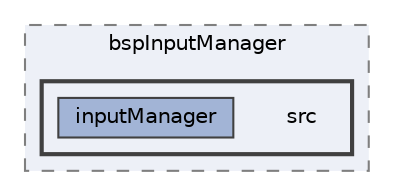 digraph "src"
{
 // LATEX_PDF_SIZE
  bgcolor="transparent";
  edge [fontname=Helvetica,fontsize=10,labelfontname=Helvetica,labelfontsize=10];
  node [fontname=Helvetica,fontsize=10,shape=box,height=0.2,width=0.4];
  compound=true
  subgraph clusterdir_b3f7e3a7333ebee86a4f179097405da4 {
    graph [ bgcolor="#edf0f7", pencolor="grey50", label="bspInputManager", fontname=Helvetica,fontsize=10 style="filled,dashed", URL="dir_b3f7e3a7333ebee86a4f179097405da4.html",tooltip=""]
  subgraph clusterdir_d0ee23cbe33a3360815619743c822c5f {
    graph [ bgcolor="#edf0f7", pencolor="grey25", label="", fontname=Helvetica,fontsize=10 style="filled,bold", URL="dir_d0ee23cbe33a3360815619743c822c5f.html",tooltip=""]
    dir_d0ee23cbe33a3360815619743c822c5f [shape=plaintext, label="src"];
  dir_239c3d7b96e77a46638ee18c69c3fceb [label="inputManager", fillcolor="#a2b4d6", color="grey25", style="filled", URL="dir_239c3d7b96e77a46638ee18c69c3fceb.html",tooltip=""];
  }
  }
}
